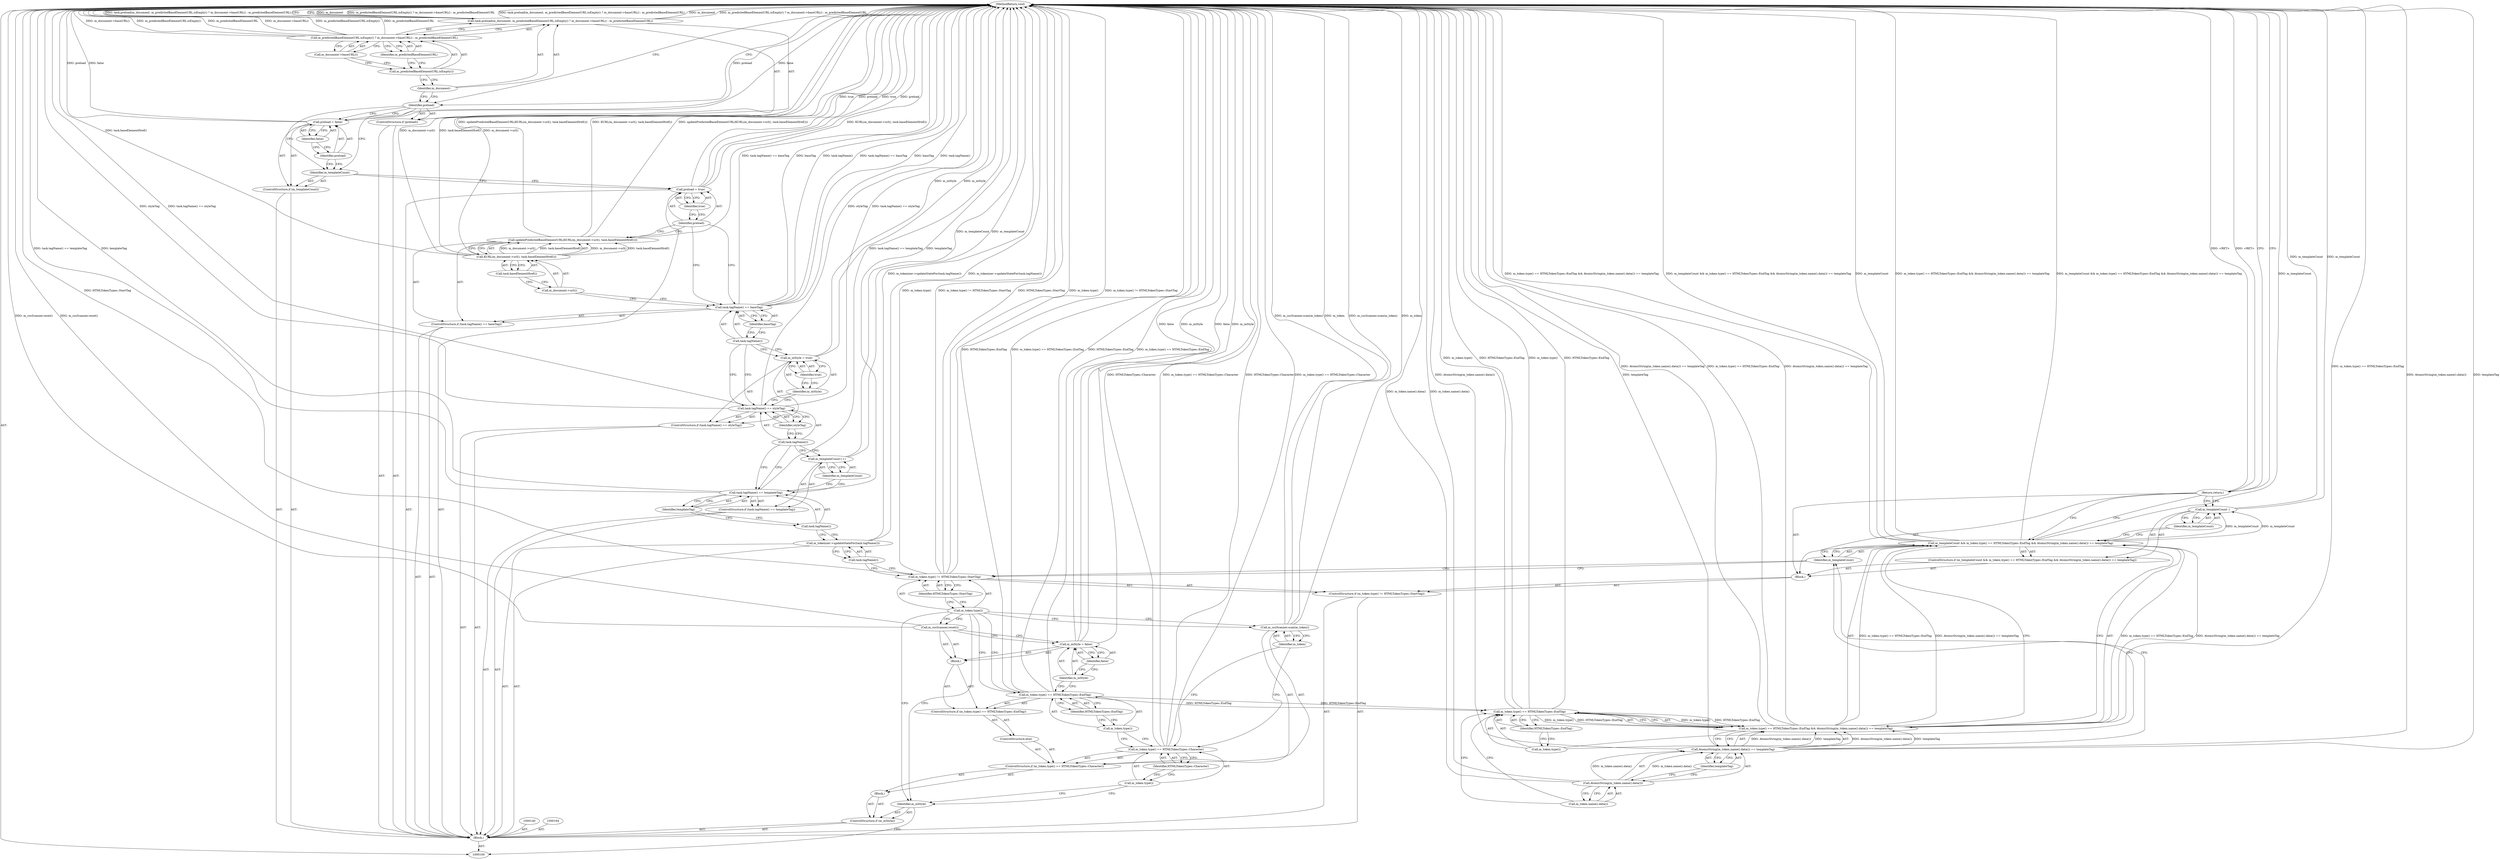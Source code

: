 digraph "0_Chrome_b82e700d70fd2309708673196eb60e1266721e2f_0" {
"1000181" [label="(MethodReturn,void)"];
"1000124" [label="(Identifier,HTMLTokenTypes::StartTag)"];
"1000121" [label="(ControlStructure,if (m_token.type() != HTMLTokenTypes::StartTag))"];
"1000125" [label="(Block,)"];
"1000122" [label="(Call,m_token.type() != HTMLTokenTypes::StartTag)"];
"1000123" [label="(Call,m_token.type())"];
"1000136" [label="(Identifier,templateTag)"];
"1000127" [label="(Call,m_templateCount && m_token.type() == HTMLTokenTypes::EndTag && AtomicString(m_token.name().data()) == templateTag)"];
"1000128" [label="(Identifier,m_templateCount)"];
"1000129" [label="(Call,m_token.type() == HTMLTokenTypes::EndTag && AtomicString(m_token.name().data()) == templateTag)"];
"1000130" [label="(Call,m_token.type() == HTMLTokenTypes::EndTag)"];
"1000131" [label="(Call,m_token.type())"];
"1000132" [label="(Identifier,HTMLTokenTypes::EndTag)"];
"1000133" [label="(Call,AtomicString(m_token.name().data()) == templateTag)"];
"1000134" [label="(Call,AtomicString(m_token.name().data()))"];
"1000126" [label="(ControlStructure,if (m_templateCount && m_token.type() == HTMLTokenTypes::EndTag && AtomicString(m_token.name().data()) == templateTag))"];
"1000135" [label="(Call,m_token.name().data())"];
"1000137" [label="(Call,m_templateCount--)"];
"1000138" [label="(Identifier,m_templateCount)"];
"1000139" [label="(Return,return;)"];
"1000101" [label="(Block,)"];
"1000142" [label="(Call,task.tagName())"];
"1000141" [label="(Call,m_tokenizer->updateStateFor(task.tagName()))"];
"1000146" [label="(Identifier,templateTag)"];
"1000143" [label="(ControlStructure,if (task.tagName() == templateTag))"];
"1000144" [label="(Call,task.tagName() == templateTag)"];
"1000145" [label="(Call,task.tagName())"];
"1000147" [label="(Call,m_templateCount++)"];
"1000148" [label="(Identifier,m_templateCount)"];
"1000152" [label="(Identifier,styleTag)"];
"1000149" [label="(ControlStructure,if (task.tagName() == styleTag))"];
"1000150" [label="(Call,task.tagName() == styleTag)"];
"1000151" [label="(Call,task.tagName())"];
"1000155" [label="(Identifier,true)"];
"1000153" [label="(Call,m_inStyle = true)"];
"1000154" [label="(Identifier,m_inStyle)"];
"1000104" [label="(Block,)"];
"1000102" [label="(ControlStructure,if (m_inStyle))"];
"1000103" [label="(Identifier,m_inStyle)"];
"1000159" [label="(Identifier,baseTag)"];
"1000156" [label="(ControlStructure,if (task.tagName() == baseTag))"];
"1000157" [label="(Call,task.tagName() == baseTag)"];
"1000158" [label="(Call,task.tagName())"];
"1000161" [label="(Call,KURL(m_document->url(), task.baseElementHref()))"];
"1000162" [label="(Call,m_document->url())"];
"1000163" [label="(Call,task.baseElementHref())"];
"1000160" [label="(Call,updatePredictedBaseElementURL(KURL(m_document->url(), task.baseElementHref())))"];
"1000167" [label="(Identifier,true)"];
"1000165" [label="(Call,preload = true)"];
"1000166" [label="(Identifier,preload)"];
"1000168" [label="(ControlStructure,if (m_templateCount))"];
"1000169" [label="(Identifier,m_templateCount)"];
"1000172" [label="(Identifier,false)"];
"1000170" [label="(Call,preload = false)"];
"1000171" [label="(Identifier,preload)"];
"1000106" [label="(Call,m_token.type() == HTMLTokenTypes::Character)"];
"1000107" [label="(Call,m_token.type())"];
"1000108" [label="(Identifier,HTMLTokenTypes::Character)"];
"1000105" [label="(ControlStructure,if (m_token.type() == HTMLTokenTypes::Character))"];
"1000173" [label="(ControlStructure,if (preload))"];
"1000174" [label="(Identifier,preload)"];
"1000176" [label="(Identifier,m_document)"];
"1000177" [label="(Call,m_predictedBaseElementURL.isEmpty() ? m_document->baseURL() : m_predictedBaseElementURL)"];
"1000178" [label="(Call,m_predictedBaseElementURL.isEmpty())"];
"1000179" [label="(Call,m_document->baseURL())"];
"1000175" [label="(Call,task.preload(m_document, m_predictedBaseElementURL.isEmpty() ? m_document->baseURL() : m_predictedBaseElementURL))"];
"1000180" [label="(Identifier,m_predictedBaseElementURL)"];
"1000109" [label="(Call,m_cssScanner.scan(m_token))"];
"1000110" [label="(Identifier,m_token)"];
"1000112" [label="(ControlStructure,if (m_token.type() == HTMLTokenTypes::EndTag))"];
"1000113" [label="(Call,m_token.type() == HTMLTokenTypes::EndTag)"];
"1000114" [label="(Call,m_token.type())"];
"1000115" [label="(Identifier,HTMLTokenTypes::EndTag)"];
"1000116" [label="(Block,)"];
"1000111" [label="(ControlStructure,else)"];
"1000117" [label="(Call,m_inStyle = false)"];
"1000118" [label="(Identifier,m_inStyle)"];
"1000119" [label="(Identifier,false)"];
"1000120" [label="(Call,m_cssScanner.reset())"];
"1000181" -> "1000100"  [label="AST: "];
"1000181" -> "1000139"  [label="CFG: "];
"1000181" -> "1000175"  [label="CFG: "];
"1000181" -> "1000174"  [label="CFG: "];
"1000129" -> "1000181"  [label="DDG: m_token.type() == HTMLTokenTypes::EndTag"];
"1000129" -> "1000181"  [label="DDG: AtomicString(m_token.name().data()) == templateTag"];
"1000170" -> "1000181"  [label="DDG: false"];
"1000170" -> "1000181"  [label="DDG: preload"];
"1000106" -> "1000181"  [label="DDG: HTMLTokenTypes::Character"];
"1000106" -> "1000181"  [label="DDG: m_token.type() == HTMLTokenTypes::Character"];
"1000157" -> "1000181"  [label="DDG: task.tagName() == baseTag"];
"1000157" -> "1000181"  [label="DDG: baseTag"];
"1000157" -> "1000181"  [label="DDG: task.tagName()"];
"1000177" -> "1000181"  [label="DDG: m_document->baseURL()"];
"1000177" -> "1000181"  [label="DDG: m_predictedBaseElementURL.isEmpty()"];
"1000177" -> "1000181"  [label="DDG: m_predictedBaseElementURL"];
"1000160" -> "1000181"  [label="DDG: updatePredictedBaseElementURL(KURL(m_document->url(), task.baseElementHref()))"];
"1000160" -> "1000181"  [label="DDG: KURL(m_document->url(), task.baseElementHref())"];
"1000117" -> "1000181"  [label="DDG: m_inStyle"];
"1000117" -> "1000181"  [label="DDG: false"];
"1000153" -> "1000181"  [label="DDG: m_inStyle"];
"1000122" -> "1000181"  [label="DDG: m_token.type()"];
"1000122" -> "1000181"  [label="DDG: m_token.type() != HTMLTokenTypes::StartTag"];
"1000122" -> "1000181"  [label="DDG: HTMLTokenTypes::StartTag"];
"1000130" -> "1000181"  [label="DDG: HTMLTokenTypes::EndTag"];
"1000130" -> "1000181"  [label="DDG: m_token.type()"];
"1000141" -> "1000181"  [label="DDG: m_tokenizer->updateStateFor(task.tagName())"];
"1000165" -> "1000181"  [label="DDG: preload"];
"1000165" -> "1000181"  [label="DDG: true"];
"1000150" -> "1000181"  [label="DDG: styleTag"];
"1000150" -> "1000181"  [label="DDG: task.tagName() == styleTag"];
"1000127" -> "1000181"  [label="DDG: m_token.type() == HTMLTokenTypes::EndTag && AtomicString(m_token.name().data()) == templateTag"];
"1000127" -> "1000181"  [label="DDG: m_templateCount && m_token.type() == HTMLTokenTypes::EndTag && AtomicString(m_token.name().data()) == templateTag"];
"1000127" -> "1000181"  [label="DDG: m_templateCount"];
"1000144" -> "1000181"  [label="DDG: task.tagName() == templateTag"];
"1000144" -> "1000181"  [label="DDG: templateTag"];
"1000133" -> "1000181"  [label="DDG: AtomicString(m_token.name().data())"];
"1000133" -> "1000181"  [label="DDG: templateTag"];
"1000113" -> "1000181"  [label="DDG: HTMLTokenTypes::EndTag"];
"1000113" -> "1000181"  [label="DDG: m_token.type() == HTMLTokenTypes::EndTag"];
"1000147" -> "1000181"  [label="DDG: m_templateCount"];
"1000175" -> "1000181"  [label="DDG: m_document"];
"1000175" -> "1000181"  [label="DDG: m_predictedBaseElementURL.isEmpty() ? m_document->baseURL() : m_predictedBaseElementURL"];
"1000175" -> "1000181"  [label="DDG: task.preload(m_document, m_predictedBaseElementURL.isEmpty() ? m_document->baseURL() : m_predictedBaseElementURL)"];
"1000134" -> "1000181"  [label="DDG: m_token.name().data()"];
"1000109" -> "1000181"  [label="DDG: m_token"];
"1000109" -> "1000181"  [label="DDG: m_cssScanner.scan(m_token)"];
"1000120" -> "1000181"  [label="DDG: m_cssScanner.reset()"];
"1000137" -> "1000181"  [label="DDG: m_templateCount"];
"1000161" -> "1000181"  [label="DDG: task.baseElementHref()"];
"1000161" -> "1000181"  [label="DDG: m_document->url()"];
"1000139" -> "1000181"  [label="DDG: <RET>"];
"1000124" -> "1000122"  [label="AST: "];
"1000124" -> "1000123"  [label="CFG: "];
"1000122" -> "1000124"  [label="CFG: "];
"1000121" -> "1000101"  [label="AST: "];
"1000122" -> "1000121"  [label="AST: "];
"1000125" -> "1000121"  [label="AST: "];
"1000125" -> "1000121"  [label="AST: "];
"1000126" -> "1000125"  [label="AST: "];
"1000139" -> "1000125"  [label="AST: "];
"1000122" -> "1000121"  [label="AST: "];
"1000122" -> "1000124"  [label="CFG: "];
"1000123" -> "1000122"  [label="AST: "];
"1000124" -> "1000122"  [label="AST: "];
"1000128" -> "1000122"  [label="CFG: "];
"1000142" -> "1000122"  [label="CFG: "];
"1000122" -> "1000181"  [label="DDG: m_token.type()"];
"1000122" -> "1000181"  [label="DDG: m_token.type() != HTMLTokenTypes::StartTag"];
"1000122" -> "1000181"  [label="DDG: HTMLTokenTypes::StartTag"];
"1000123" -> "1000122"  [label="AST: "];
"1000123" -> "1000109"  [label="CFG: "];
"1000123" -> "1000120"  [label="CFG: "];
"1000123" -> "1000113"  [label="CFG: "];
"1000123" -> "1000103"  [label="CFG: "];
"1000124" -> "1000123"  [label="CFG: "];
"1000136" -> "1000133"  [label="AST: "];
"1000136" -> "1000134"  [label="CFG: "];
"1000133" -> "1000136"  [label="CFG: "];
"1000127" -> "1000126"  [label="AST: "];
"1000127" -> "1000128"  [label="CFG: "];
"1000127" -> "1000129"  [label="CFG: "];
"1000128" -> "1000127"  [label="AST: "];
"1000129" -> "1000127"  [label="AST: "];
"1000138" -> "1000127"  [label="CFG: "];
"1000139" -> "1000127"  [label="CFG: "];
"1000127" -> "1000181"  [label="DDG: m_token.type() == HTMLTokenTypes::EndTag && AtomicString(m_token.name().data()) == templateTag"];
"1000127" -> "1000181"  [label="DDG: m_templateCount && m_token.type() == HTMLTokenTypes::EndTag && AtomicString(m_token.name().data()) == templateTag"];
"1000127" -> "1000181"  [label="DDG: m_templateCount"];
"1000129" -> "1000127"  [label="DDG: m_token.type() == HTMLTokenTypes::EndTag"];
"1000129" -> "1000127"  [label="DDG: AtomicString(m_token.name().data()) == templateTag"];
"1000127" -> "1000137"  [label="DDG: m_templateCount"];
"1000128" -> "1000127"  [label="AST: "];
"1000128" -> "1000122"  [label="CFG: "];
"1000131" -> "1000128"  [label="CFG: "];
"1000127" -> "1000128"  [label="CFG: "];
"1000129" -> "1000127"  [label="AST: "];
"1000129" -> "1000130"  [label="CFG: "];
"1000129" -> "1000133"  [label="CFG: "];
"1000130" -> "1000129"  [label="AST: "];
"1000133" -> "1000129"  [label="AST: "];
"1000127" -> "1000129"  [label="CFG: "];
"1000129" -> "1000181"  [label="DDG: m_token.type() == HTMLTokenTypes::EndTag"];
"1000129" -> "1000181"  [label="DDG: AtomicString(m_token.name().data()) == templateTag"];
"1000129" -> "1000127"  [label="DDG: m_token.type() == HTMLTokenTypes::EndTag"];
"1000129" -> "1000127"  [label="DDG: AtomicString(m_token.name().data()) == templateTag"];
"1000130" -> "1000129"  [label="DDG: m_token.type()"];
"1000130" -> "1000129"  [label="DDG: HTMLTokenTypes::EndTag"];
"1000133" -> "1000129"  [label="DDG: AtomicString(m_token.name().data())"];
"1000133" -> "1000129"  [label="DDG: templateTag"];
"1000130" -> "1000129"  [label="AST: "];
"1000130" -> "1000132"  [label="CFG: "];
"1000131" -> "1000130"  [label="AST: "];
"1000132" -> "1000130"  [label="AST: "];
"1000135" -> "1000130"  [label="CFG: "];
"1000129" -> "1000130"  [label="CFG: "];
"1000130" -> "1000181"  [label="DDG: HTMLTokenTypes::EndTag"];
"1000130" -> "1000181"  [label="DDG: m_token.type()"];
"1000130" -> "1000129"  [label="DDG: m_token.type()"];
"1000130" -> "1000129"  [label="DDG: HTMLTokenTypes::EndTag"];
"1000113" -> "1000130"  [label="DDG: HTMLTokenTypes::EndTag"];
"1000131" -> "1000130"  [label="AST: "];
"1000131" -> "1000128"  [label="CFG: "];
"1000132" -> "1000131"  [label="CFG: "];
"1000132" -> "1000130"  [label="AST: "];
"1000132" -> "1000131"  [label="CFG: "];
"1000130" -> "1000132"  [label="CFG: "];
"1000133" -> "1000129"  [label="AST: "];
"1000133" -> "1000136"  [label="CFG: "];
"1000134" -> "1000133"  [label="AST: "];
"1000136" -> "1000133"  [label="AST: "];
"1000129" -> "1000133"  [label="CFG: "];
"1000133" -> "1000181"  [label="DDG: AtomicString(m_token.name().data())"];
"1000133" -> "1000181"  [label="DDG: templateTag"];
"1000133" -> "1000129"  [label="DDG: AtomicString(m_token.name().data())"];
"1000133" -> "1000129"  [label="DDG: templateTag"];
"1000134" -> "1000133"  [label="DDG: m_token.name().data()"];
"1000134" -> "1000133"  [label="AST: "];
"1000134" -> "1000135"  [label="CFG: "];
"1000135" -> "1000134"  [label="AST: "];
"1000136" -> "1000134"  [label="CFG: "];
"1000134" -> "1000181"  [label="DDG: m_token.name().data()"];
"1000134" -> "1000133"  [label="DDG: m_token.name().data()"];
"1000126" -> "1000125"  [label="AST: "];
"1000127" -> "1000126"  [label="AST: "];
"1000137" -> "1000126"  [label="AST: "];
"1000135" -> "1000134"  [label="AST: "];
"1000135" -> "1000130"  [label="CFG: "];
"1000134" -> "1000135"  [label="CFG: "];
"1000137" -> "1000126"  [label="AST: "];
"1000137" -> "1000138"  [label="CFG: "];
"1000138" -> "1000137"  [label="AST: "];
"1000139" -> "1000137"  [label="CFG: "];
"1000137" -> "1000181"  [label="DDG: m_templateCount"];
"1000127" -> "1000137"  [label="DDG: m_templateCount"];
"1000138" -> "1000137"  [label="AST: "];
"1000138" -> "1000127"  [label="CFG: "];
"1000137" -> "1000138"  [label="CFG: "];
"1000139" -> "1000125"  [label="AST: "];
"1000139" -> "1000137"  [label="CFG: "];
"1000139" -> "1000127"  [label="CFG: "];
"1000181" -> "1000139"  [label="CFG: "];
"1000139" -> "1000181"  [label="DDG: <RET>"];
"1000101" -> "1000100"  [label="AST: "];
"1000102" -> "1000101"  [label="AST: "];
"1000121" -> "1000101"  [label="AST: "];
"1000140" -> "1000101"  [label="AST: "];
"1000141" -> "1000101"  [label="AST: "];
"1000143" -> "1000101"  [label="AST: "];
"1000149" -> "1000101"  [label="AST: "];
"1000156" -> "1000101"  [label="AST: "];
"1000164" -> "1000101"  [label="AST: "];
"1000165" -> "1000101"  [label="AST: "];
"1000168" -> "1000101"  [label="AST: "];
"1000173" -> "1000101"  [label="AST: "];
"1000142" -> "1000141"  [label="AST: "];
"1000142" -> "1000122"  [label="CFG: "];
"1000141" -> "1000142"  [label="CFG: "];
"1000141" -> "1000101"  [label="AST: "];
"1000141" -> "1000142"  [label="CFG: "];
"1000142" -> "1000141"  [label="AST: "];
"1000145" -> "1000141"  [label="CFG: "];
"1000141" -> "1000181"  [label="DDG: m_tokenizer->updateStateFor(task.tagName())"];
"1000146" -> "1000144"  [label="AST: "];
"1000146" -> "1000145"  [label="CFG: "];
"1000144" -> "1000146"  [label="CFG: "];
"1000143" -> "1000101"  [label="AST: "];
"1000144" -> "1000143"  [label="AST: "];
"1000147" -> "1000143"  [label="AST: "];
"1000144" -> "1000143"  [label="AST: "];
"1000144" -> "1000146"  [label="CFG: "];
"1000145" -> "1000144"  [label="AST: "];
"1000146" -> "1000144"  [label="AST: "];
"1000148" -> "1000144"  [label="CFG: "];
"1000151" -> "1000144"  [label="CFG: "];
"1000144" -> "1000181"  [label="DDG: task.tagName() == templateTag"];
"1000144" -> "1000181"  [label="DDG: templateTag"];
"1000145" -> "1000144"  [label="AST: "];
"1000145" -> "1000141"  [label="CFG: "];
"1000146" -> "1000145"  [label="CFG: "];
"1000147" -> "1000143"  [label="AST: "];
"1000147" -> "1000148"  [label="CFG: "];
"1000148" -> "1000147"  [label="AST: "];
"1000151" -> "1000147"  [label="CFG: "];
"1000147" -> "1000181"  [label="DDG: m_templateCount"];
"1000148" -> "1000147"  [label="AST: "];
"1000148" -> "1000144"  [label="CFG: "];
"1000147" -> "1000148"  [label="CFG: "];
"1000152" -> "1000150"  [label="AST: "];
"1000152" -> "1000151"  [label="CFG: "];
"1000150" -> "1000152"  [label="CFG: "];
"1000149" -> "1000101"  [label="AST: "];
"1000150" -> "1000149"  [label="AST: "];
"1000153" -> "1000149"  [label="AST: "];
"1000150" -> "1000149"  [label="AST: "];
"1000150" -> "1000152"  [label="CFG: "];
"1000151" -> "1000150"  [label="AST: "];
"1000152" -> "1000150"  [label="AST: "];
"1000154" -> "1000150"  [label="CFG: "];
"1000158" -> "1000150"  [label="CFG: "];
"1000150" -> "1000181"  [label="DDG: styleTag"];
"1000150" -> "1000181"  [label="DDG: task.tagName() == styleTag"];
"1000151" -> "1000150"  [label="AST: "];
"1000151" -> "1000147"  [label="CFG: "];
"1000151" -> "1000144"  [label="CFG: "];
"1000152" -> "1000151"  [label="CFG: "];
"1000155" -> "1000153"  [label="AST: "];
"1000155" -> "1000154"  [label="CFG: "];
"1000153" -> "1000155"  [label="CFG: "];
"1000153" -> "1000149"  [label="AST: "];
"1000153" -> "1000155"  [label="CFG: "];
"1000154" -> "1000153"  [label="AST: "];
"1000155" -> "1000153"  [label="AST: "];
"1000158" -> "1000153"  [label="CFG: "];
"1000153" -> "1000181"  [label="DDG: m_inStyle"];
"1000154" -> "1000153"  [label="AST: "];
"1000154" -> "1000150"  [label="CFG: "];
"1000155" -> "1000154"  [label="CFG: "];
"1000104" -> "1000102"  [label="AST: "];
"1000105" -> "1000104"  [label="AST: "];
"1000102" -> "1000101"  [label="AST: "];
"1000103" -> "1000102"  [label="AST: "];
"1000104" -> "1000102"  [label="AST: "];
"1000103" -> "1000102"  [label="AST: "];
"1000103" -> "1000100"  [label="CFG: "];
"1000107" -> "1000103"  [label="CFG: "];
"1000123" -> "1000103"  [label="CFG: "];
"1000159" -> "1000157"  [label="AST: "];
"1000159" -> "1000158"  [label="CFG: "];
"1000157" -> "1000159"  [label="CFG: "];
"1000156" -> "1000101"  [label="AST: "];
"1000157" -> "1000156"  [label="AST: "];
"1000160" -> "1000156"  [label="AST: "];
"1000157" -> "1000156"  [label="AST: "];
"1000157" -> "1000159"  [label="CFG: "];
"1000158" -> "1000157"  [label="AST: "];
"1000159" -> "1000157"  [label="AST: "];
"1000162" -> "1000157"  [label="CFG: "];
"1000166" -> "1000157"  [label="CFG: "];
"1000157" -> "1000181"  [label="DDG: task.tagName() == baseTag"];
"1000157" -> "1000181"  [label="DDG: baseTag"];
"1000157" -> "1000181"  [label="DDG: task.tagName()"];
"1000158" -> "1000157"  [label="AST: "];
"1000158" -> "1000153"  [label="CFG: "];
"1000158" -> "1000150"  [label="CFG: "];
"1000159" -> "1000158"  [label="CFG: "];
"1000161" -> "1000160"  [label="AST: "];
"1000161" -> "1000163"  [label="CFG: "];
"1000162" -> "1000161"  [label="AST: "];
"1000163" -> "1000161"  [label="AST: "];
"1000160" -> "1000161"  [label="CFG: "];
"1000161" -> "1000181"  [label="DDG: task.baseElementHref()"];
"1000161" -> "1000181"  [label="DDG: m_document->url()"];
"1000161" -> "1000160"  [label="DDG: m_document->url()"];
"1000161" -> "1000160"  [label="DDG: task.baseElementHref()"];
"1000162" -> "1000161"  [label="AST: "];
"1000162" -> "1000157"  [label="CFG: "];
"1000163" -> "1000162"  [label="CFG: "];
"1000163" -> "1000161"  [label="AST: "];
"1000163" -> "1000162"  [label="CFG: "];
"1000161" -> "1000163"  [label="CFG: "];
"1000160" -> "1000156"  [label="AST: "];
"1000160" -> "1000161"  [label="CFG: "];
"1000161" -> "1000160"  [label="AST: "];
"1000166" -> "1000160"  [label="CFG: "];
"1000160" -> "1000181"  [label="DDG: updatePredictedBaseElementURL(KURL(m_document->url(), task.baseElementHref()))"];
"1000160" -> "1000181"  [label="DDG: KURL(m_document->url(), task.baseElementHref())"];
"1000161" -> "1000160"  [label="DDG: m_document->url()"];
"1000161" -> "1000160"  [label="DDG: task.baseElementHref()"];
"1000167" -> "1000165"  [label="AST: "];
"1000167" -> "1000166"  [label="CFG: "];
"1000165" -> "1000167"  [label="CFG: "];
"1000165" -> "1000101"  [label="AST: "];
"1000165" -> "1000167"  [label="CFG: "];
"1000166" -> "1000165"  [label="AST: "];
"1000167" -> "1000165"  [label="AST: "];
"1000169" -> "1000165"  [label="CFG: "];
"1000165" -> "1000181"  [label="DDG: preload"];
"1000165" -> "1000181"  [label="DDG: true"];
"1000166" -> "1000165"  [label="AST: "];
"1000166" -> "1000160"  [label="CFG: "];
"1000166" -> "1000157"  [label="CFG: "];
"1000167" -> "1000166"  [label="CFG: "];
"1000168" -> "1000101"  [label="AST: "];
"1000169" -> "1000168"  [label="AST: "];
"1000170" -> "1000168"  [label="AST: "];
"1000169" -> "1000168"  [label="AST: "];
"1000169" -> "1000165"  [label="CFG: "];
"1000171" -> "1000169"  [label="CFG: "];
"1000174" -> "1000169"  [label="CFG: "];
"1000172" -> "1000170"  [label="AST: "];
"1000172" -> "1000171"  [label="CFG: "];
"1000170" -> "1000172"  [label="CFG: "];
"1000170" -> "1000168"  [label="AST: "];
"1000170" -> "1000172"  [label="CFG: "];
"1000171" -> "1000170"  [label="AST: "];
"1000172" -> "1000170"  [label="AST: "];
"1000174" -> "1000170"  [label="CFG: "];
"1000170" -> "1000181"  [label="DDG: false"];
"1000170" -> "1000181"  [label="DDG: preload"];
"1000171" -> "1000170"  [label="AST: "];
"1000171" -> "1000169"  [label="CFG: "];
"1000172" -> "1000171"  [label="CFG: "];
"1000106" -> "1000105"  [label="AST: "];
"1000106" -> "1000108"  [label="CFG: "];
"1000107" -> "1000106"  [label="AST: "];
"1000108" -> "1000106"  [label="AST: "];
"1000110" -> "1000106"  [label="CFG: "];
"1000114" -> "1000106"  [label="CFG: "];
"1000106" -> "1000181"  [label="DDG: HTMLTokenTypes::Character"];
"1000106" -> "1000181"  [label="DDG: m_token.type() == HTMLTokenTypes::Character"];
"1000107" -> "1000106"  [label="AST: "];
"1000107" -> "1000103"  [label="CFG: "];
"1000108" -> "1000107"  [label="CFG: "];
"1000108" -> "1000106"  [label="AST: "];
"1000108" -> "1000107"  [label="CFG: "];
"1000106" -> "1000108"  [label="CFG: "];
"1000105" -> "1000104"  [label="AST: "];
"1000106" -> "1000105"  [label="AST: "];
"1000109" -> "1000105"  [label="AST: "];
"1000111" -> "1000105"  [label="AST: "];
"1000173" -> "1000101"  [label="AST: "];
"1000174" -> "1000173"  [label="AST: "];
"1000175" -> "1000173"  [label="AST: "];
"1000174" -> "1000173"  [label="AST: "];
"1000174" -> "1000170"  [label="CFG: "];
"1000174" -> "1000169"  [label="CFG: "];
"1000176" -> "1000174"  [label="CFG: "];
"1000181" -> "1000174"  [label="CFG: "];
"1000176" -> "1000175"  [label="AST: "];
"1000176" -> "1000174"  [label="CFG: "];
"1000178" -> "1000176"  [label="CFG: "];
"1000177" -> "1000175"  [label="AST: "];
"1000177" -> "1000179"  [label="CFG: "];
"1000177" -> "1000180"  [label="CFG: "];
"1000178" -> "1000177"  [label="AST: "];
"1000179" -> "1000177"  [label="AST: "];
"1000180" -> "1000177"  [label="AST: "];
"1000175" -> "1000177"  [label="CFG: "];
"1000177" -> "1000181"  [label="DDG: m_document->baseURL()"];
"1000177" -> "1000181"  [label="DDG: m_predictedBaseElementURL.isEmpty()"];
"1000177" -> "1000181"  [label="DDG: m_predictedBaseElementURL"];
"1000178" -> "1000177"  [label="AST: "];
"1000178" -> "1000176"  [label="CFG: "];
"1000179" -> "1000178"  [label="CFG: "];
"1000180" -> "1000178"  [label="CFG: "];
"1000179" -> "1000177"  [label="AST: "];
"1000179" -> "1000178"  [label="CFG: "];
"1000177" -> "1000179"  [label="CFG: "];
"1000175" -> "1000173"  [label="AST: "];
"1000175" -> "1000177"  [label="CFG: "];
"1000176" -> "1000175"  [label="AST: "];
"1000177" -> "1000175"  [label="AST: "];
"1000181" -> "1000175"  [label="CFG: "];
"1000175" -> "1000181"  [label="DDG: m_document"];
"1000175" -> "1000181"  [label="DDG: m_predictedBaseElementURL.isEmpty() ? m_document->baseURL() : m_predictedBaseElementURL"];
"1000175" -> "1000181"  [label="DDG: task.preload(m_document, m_predictedBaseElementURL.isEmpty() ? m_document->baseURL() : m_predictedBaseElementURL)"];
"1000180" -> "1000177"  [label="AST: "];
"1000180" -> "1000178"  [label="CFG: "];
"1000177" -> "1000180"  [label="CFG: "];
"1000109" -> "1000105"  [label="AST: "];
"1000109" -> "1000110"  [label="CFG: "];
"1000110" -> "1000109"  [label="AST: "];
"1000123" -> "1000109"  [label="CFG: "];
"1000109" -> "1000181"  [label="DDG: m_token"];
"1000109" -> "1000181"  [label="DDG: m_cssScanner.scan(m_token)"];
"1000110" -> "1000109"  [label="AST: "];
"1000110" -> "1000106"  [label="CFG: "];
"1000109" -> "1000110"  [label="CFG: "];
"1000112" -> "1000111"  [label="AST: "];
"1000113" -> "1000112"  [label="AST: "];
"1000116" -> "1000112"  [label="AST: "];
"1000113" -> "1000112"  [label="AST: "];
"1000113" -> "1000115"  [label="CFG: "];
"1000114" -> "1000113"  [label="AST: "];
"1000115" -> "1000113"  [label="AST: "];
"1000118" -> "1000113"  [label="CFG: "];
"1000123" -> "1000113"  [label="CFG: "];
"1000113" -> "1000181"  [label="DDG: HTMLTokenTypes::EndTag"];
"1000113" -> "1000181"  [label="DDG: m_token.type() == HTMLTokenTypes::EndTag"];
"1000113" -> "1000130"  [label="DDG: HTMLTokenTypes::EndTag"];
"1000114" -> "1000113"  [label="AST: "];
"1000114" -> "1000106"  [label="CFG: "];
"1000115" -> "1000114"  [label="CFG: "];
"1000115" -> "1000113"  [label="AST: "];
"1000115" -> "1000114"  [label="CFG: "];
"1000113" -> "1000115"  [label="CFG: "];
"1000116" -> "1000112"  [label="AST: "];
"1000117" -> "1000116"  [label="AST: "];
"1000120" -> "1000116"  [label="AST: "];
"1000111" -> "1000105"  [label="AST: "];
"1000112" -> "1000111"  [label="AST: "];
"1000117" -> "1000116"  [label="AST: "];
"1000117" -> "1000119"  [label="CFG: "];
"1000118" -> "1000117"  [label="AST: "];
"1000119" -> "1000117"  [label="AST: "];
"1000120" -> "1000117"  [label="CFG: "];
"1000117" -> "1000181"  [label="DDG: m_inStyle"];
"1000117" -> "1000181"  [label="DDG: false"];
"1000118" -> "1000117"  [label="AST: "];
"1000118" -> "1000113"  [label="CFG: "];
"1000119" -> "1000118"  [label="CFG: "];
"1000119" -> "1000117"  [label="AST: "];
"1000119" -> "1000118"  [label="CFG: "];
"1000117" -> "1000119"  [label="CFG: "];
"1000120" -> "1000116"  [label="AST: "];
"1000120" -> "1000117"  [label="CFG: "];
"1000123" -> "1000120"  [label="CFG: "];
"1000120" -> "1000181"  [label="DDG: m_cssScanner.reset()"];
}
